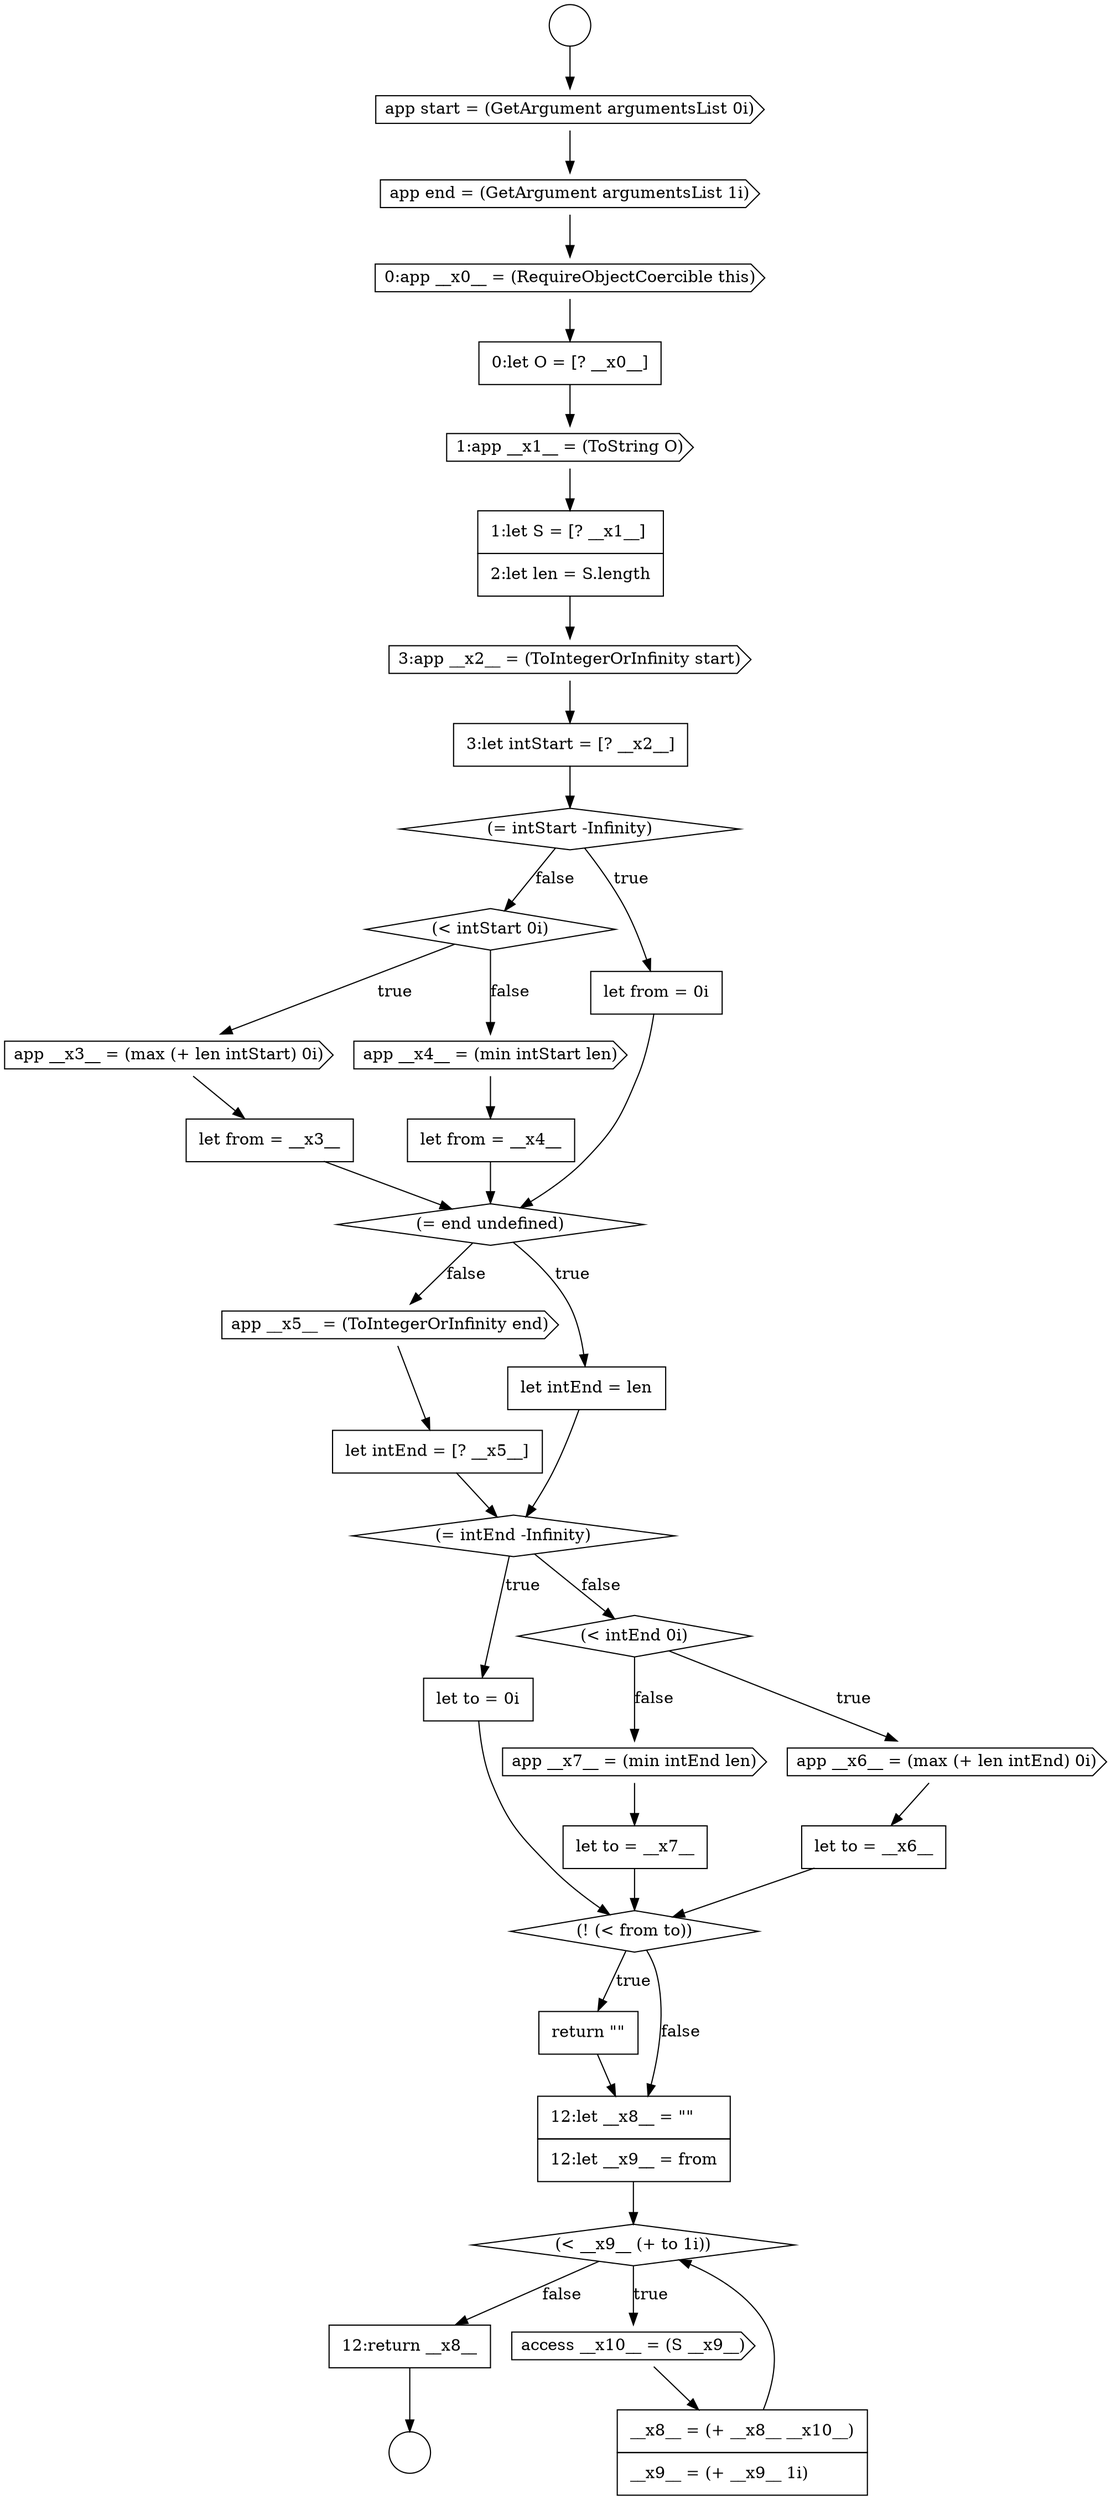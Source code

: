 digraph {
  node14625 [shape=diamond, label=<<font color="black">(= end undefined)</font>> color="black" fillcolor="white" style=filled]
  node14617 [shape=none, margin=0, label=<<font color="black">
    <table border="0" cellborder="1" cellspacing="0" cellpadding="10">
      <tr><td align="left">3:let intStart = [? __x2__]</td></tr>
    </table>
  </font>> color="black" fillcolor="white" style=filled]
  node14629 [shape=diamond, label=<<font color="black">(= intEnd -Infinity)</font>> color="black" fillcolor="white" style=filled]
  node14634 [shape=cds, label=<<font color="black">app __x7__ = (min intEnd len)</font>> color="black" fillcolor="white" style=filled]
  node14642 [shape=none, margin=0, label=<<font color="black">
    <table border="0" cellborder="1" cellspacing="0" cellpadding="10">
      <tr><td align="left">12:return __x8__</td></tr>
    </table>
  </font>> color="black" fillcolor="white" style=filled]
  node14618 [shape=diamond, label=<<font color="black">(= intStart -Infinity)</font>> color="black" fillcolor="white" style=filled]
  node14615 [shape=none, margin=0, label=<<font color="black">
    <table border="0" cellborder="1" cellspacing="0" cellpadding="10">
      <tr><td align="left">1:let S = [? __x1__]</td></tr>
      <tr><td align="left">2:let len = S.length</td></tr>
    </table>
  </font>> color="black" fillcolor="white" style=filled]
  node14621 [shape=cds, label=<<font color="black">app __x3__ = (max (+ len intStart) 0i)</font>> color="black" fillcolor="white" style=filled]
  node14612 [shape=cds, label=<<font color="black">0:app __x0__ = (RequireObjectCoercible this)</font>> color="black" fillcolor="white" style=filled]
  node14630 [shape=none, margin=0, label=<<font color="black">
    <table border="0" cellborder="1" cellspacing="0" cellpadding="10">
      <tr><td align="left">let to = 0i</td></tr>
    </table>
  </font>> color="black" fillcolor="white" style=filled]
  node14616 [shape=cds, label=<<font color="black">3:app __x2__ = (ToIntegerOrInfinity start)</font>> color="black" fillcolor="white" style=filled]
  node14611 [shape=cds, label=<<font color="black">app end = (GetArgument argumentsList 1i)</font>> color="black" fillcolor="white" style=filled]
  node14633 [shape=none, margin=0, label=<<font color="black">
    <table border="0" cellborder="1" cellspacing="0" cellpadding="10">
      <tr><td align="left">let to = __x6__</td></tr>
    </table>
  </font>> color="black" fillcolor="white" style=filled]
  node14622 [shape=none, margin=0, label=<<font color="black">
    <table border="0" cellborder="1" cellspacing="0" cellpadding="10">
      <tr><td align="left">let from = __x3__</td></tr>
    </table>
  </font>> color="black" fillcolor="white" style=filled]
  node14637 [shape=none, margin=0, label=<<font color="black">
    <table border="0" cellborder="1" cellspacing="0" cellpadding="10">
      <tr><td align="left">return &quot;&quot;</td></tr>
    </table>
  </font>> color="black" fillcolor="white" style=filled]
  node14623 [shape=cds, label=<<font color="black">app __x4__ = (min intStart len)</font>> color="black" fillcolor="white" style=filled]
  node14613 [shape=none, margin=0, label=<<font color="black">
    <table border="0" cellborder="1" cellspacing="0" cellpadding="10">
      <tr><td align="left">0:let O = [? __x0__]</td></tr>
    </table>
  </font>> color="black" fillcolor="white" style=filled]
  node14638 [shape=none, margin=0, label=<<font color="black">
    <table border="0" cellborder="1" cellspacing="0" cellpadding="10">
      <tr><td align="left">12:let __x8__ = &quot;&quot;</td></tr>
      <tr><td align="left">12:let __x9__ = from</td></tr>
    </table>
  </font>> color="black" fillcolor="white" style=filled]
  node14620 [shape=diamond, label=<<font color="black">(&lt; intStart 0i)</font>> color="black" fillcolor="white" style=filled]
  node14619 [shape=none, margin=0, label=<<font color="black">
    <table border="0" cellborder="1" cellspacing="0" cellpadding="10">
      <tr><td align="left">let from = 0i</td></tr>
    </table>
  </font>> color="black" fillcolor="white" style=filled]
  node14608 [shape=circle label=" " color="black" fillcolor="white" style=filled]
  node14627 [shape=cds, label=<<font color="black">app __x5__ = (ToIntegerOrInfinity end)</font>> color="black" fillcolor="white" style=filled]
  node14632 [shape=cds, label=<<font color="black">app __x6__ = (max (+ len intEnd) 0i)</font>> color="black" fillcolor="white" style=filled]
  node14628 [shape=none, margin=0, label=<<font color="black">
    <table border="0" cellborder="1" cellspacing="0" cellpadding="10">
      <tr><td align="left">let intEnd = [? __x5__]</td></tr>
    </table>
  </font>> color="black" fillcolor="white" style=filled]
  node14614 [shape=cds, label=<<font color="black">1:app __x1__ = (ToString O)</font>> color="black" fillcolor="white" style=filled]
  node14639 [shape=diamond, label=<<font color="black">(&lt; __x9__ (+ to 1i))</font>> color="black" fillcolor="white" style=filled]
  node14609 [shape=circle label=" " color="black" fillcolor="white" style=filled]
  node14635 [shape=none, margin=0, label=<<font color="black">
    <table border="0" cellborder="1" cellspacing="0" cellpadding="10">
      <tr><td align="left">let to = __x7__</td></tr>
    </table>
  </font>> color="black" fillcolor="white" style=filled]
  node14624 [shape=none, margin=0, label=<<font color="black">
    <table border="0" cellborder="1" cellspacing="0" cellpadding="10">
      <tr><td align="left">let from = __x4__</td></tr>
    </table>
  </font>> color="black" fillcolor="white" style=filled]
  node14636 [shape=diamond, label=<<font color="black">(! (&lt; from to))</font>> color="black" fillcolor="white" style=filled]
  node14631 [shape=diamond, label=<<font color="black">(&lt; intEnd 0i)</font>> color="black" fillcolor="white" style=filled]
  node14641 [shape=none, margin=0, label=<<font color="black">
    <table border="0" cellborder="1" cellspacing="0" cellpadding="10">
      <tr><td align="left">__x8__ = (+ __x8__ __x10__)</td></tr>
      <tr><td align="left">__x9__ = (+ __x9__ 1i)</td></tr>
    </table>
  </font>> color="black" fillcolor="white" style=filled]
  node14626 [shape=none, margin=0, label=<<font color="black">
    <table border="0" cellborder="1" cellspacing="0" cellpadding="10">
      <tr><td align="left">let intEnd = len</td></tr>
    </table>
  </font>> color="black" fillcolor="white" style=filled]
  node14640 [shape=cds, label=<<font color="black">access __x10__ = (S __x9__)</font>> color="black" fillcolor="white" style=filled]
  node14610 [shape=cds, label=<<font color="black">app start = (GetArgument argumentsList 0i)</font>> color="black" fillcolor="white" style=filled]
  node14639 -> node14640 [label=<<font color="black">true</font>> color="black"]
  node14639 -> node14642 [label=<<font color="black">false</font>> color="black"]
  node14617 -> node14618 [ color="black"]
  node14623 -> node14624 [ color="black"]
  node14635 -> node14636 [ color="black"]
  node14614 -> node14615 [ color="black"]
  node14618 -> node14619 [label=<<font color="black">true</font>> color="black"]
  node14618 -> node14620 [label=<<font color="black">false</font>> color="black"]
  node14622 -> node14625 [ color="black"]
  node14629 -> node14630 [label=<<font color="black">true</font>> color="black"]
  node14629 -> node14631 [label=<<font color="black">false</font>> color="black"]
  node14642 -> node14609 [ color="black"]
  node14631 -> node14632 [label=<<font color="black">true</font>> color="black"]
  node14631 -> node14634 [label=<<font color="black">false</font>> color="black"]
  node14621 -> node14622 [ color="black"]
  node14633 -> node14636 [ color="black"]
  node14627 -> node14628 [ color="black"]
  node14636 -> node14637 [label=<<font color="black">true</font>> color="black"]
  node14636 -> node14638 [label=<<font color="black">false</font>> color="black"]
  node14626 -> node14629 [ color="black"]
  node14619 -> node14625 [ color="black"]
  node14632 -> node14633 [ color="black"]
  node14615 -> node14616 [ color="black"]
  node14634 -> node14635 [ color="black"]
  node14608 -> node14610 [ color="black"]
  node14637 -> node14638 [ color="black"]
  node14611 -> node14612 [ color="black"]
  node14624 -> node14625 [ color="black"]
  node14638 -> node14639 [ color="black"]
  node14630 -> node14636 [ color="black"]
  node14625 -> node14626 [label=<<font color="black">true</font>> color="black"]
  node14625 -> node14627 [label=<<font color="black">false</font>> color="black"]
  node14612 -> node14613 [ color="black"]
  node14616 -> node14617 [ color="black"]
  node14610 -> node14611 [ color="black"]
  node14620 -> node14621 [label=<<font color="black">true</font>> color="black"]
  node14620 -> node14623 [label=<<font color="black">false</font>> color="black"]
  node14641 -> node14639 [ color="black"]
  node14613 -> node14614 [ color="black"]
  node14628 -> node14629 [ color="black"]
  node14640 -> node14641 [ color="black"]
}

